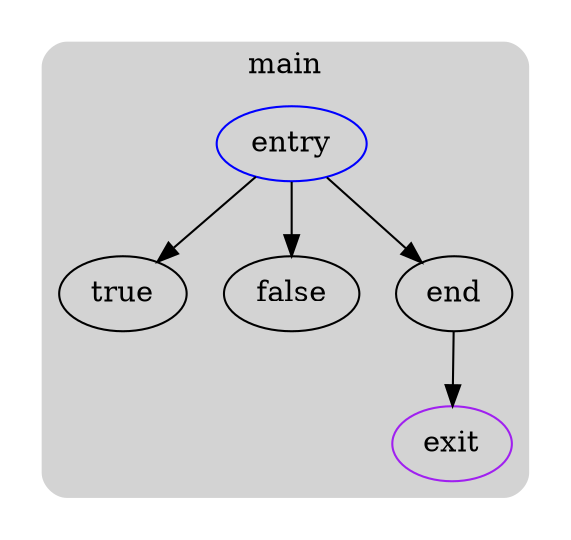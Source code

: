 strict digraph G {
  compound=true
  subgraph cluster_ {
    peripheries=0
    subgraph cluster_0 {
      label="main"
      color=darkgray
      style=rounded
      bgcolor=lightgray
      cluster_0_0[label="entry",shape=oval,color=blue,rank=source]
      cluster_0_1[label="true",shape=oval]
      cluster_0_2[label="false",shape=oval]
      cluster_0_3[label="end",shape=oval]
      cluster_0_exit[label=exit,color=purple,rank=sink]
      cluster_0_0 -> cluster_0_1
      cluster_0_0 -> cluster_0_2
      cluster_0_0 -> cluster_0_3
      cluster_0_3 -> cluster_0_exit
    }
  }
}
